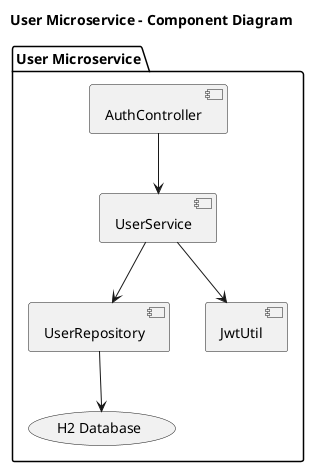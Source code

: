 @startuml
title User Microservice - Component Diagram

package "User Microservice" {
  [AuthController] --> [UserService]
  [UserService] --> [UserRepository]
  [UserService] --> [JwtUtil]
  [UserRepository] --> (H2 Database)
}

@enduml

